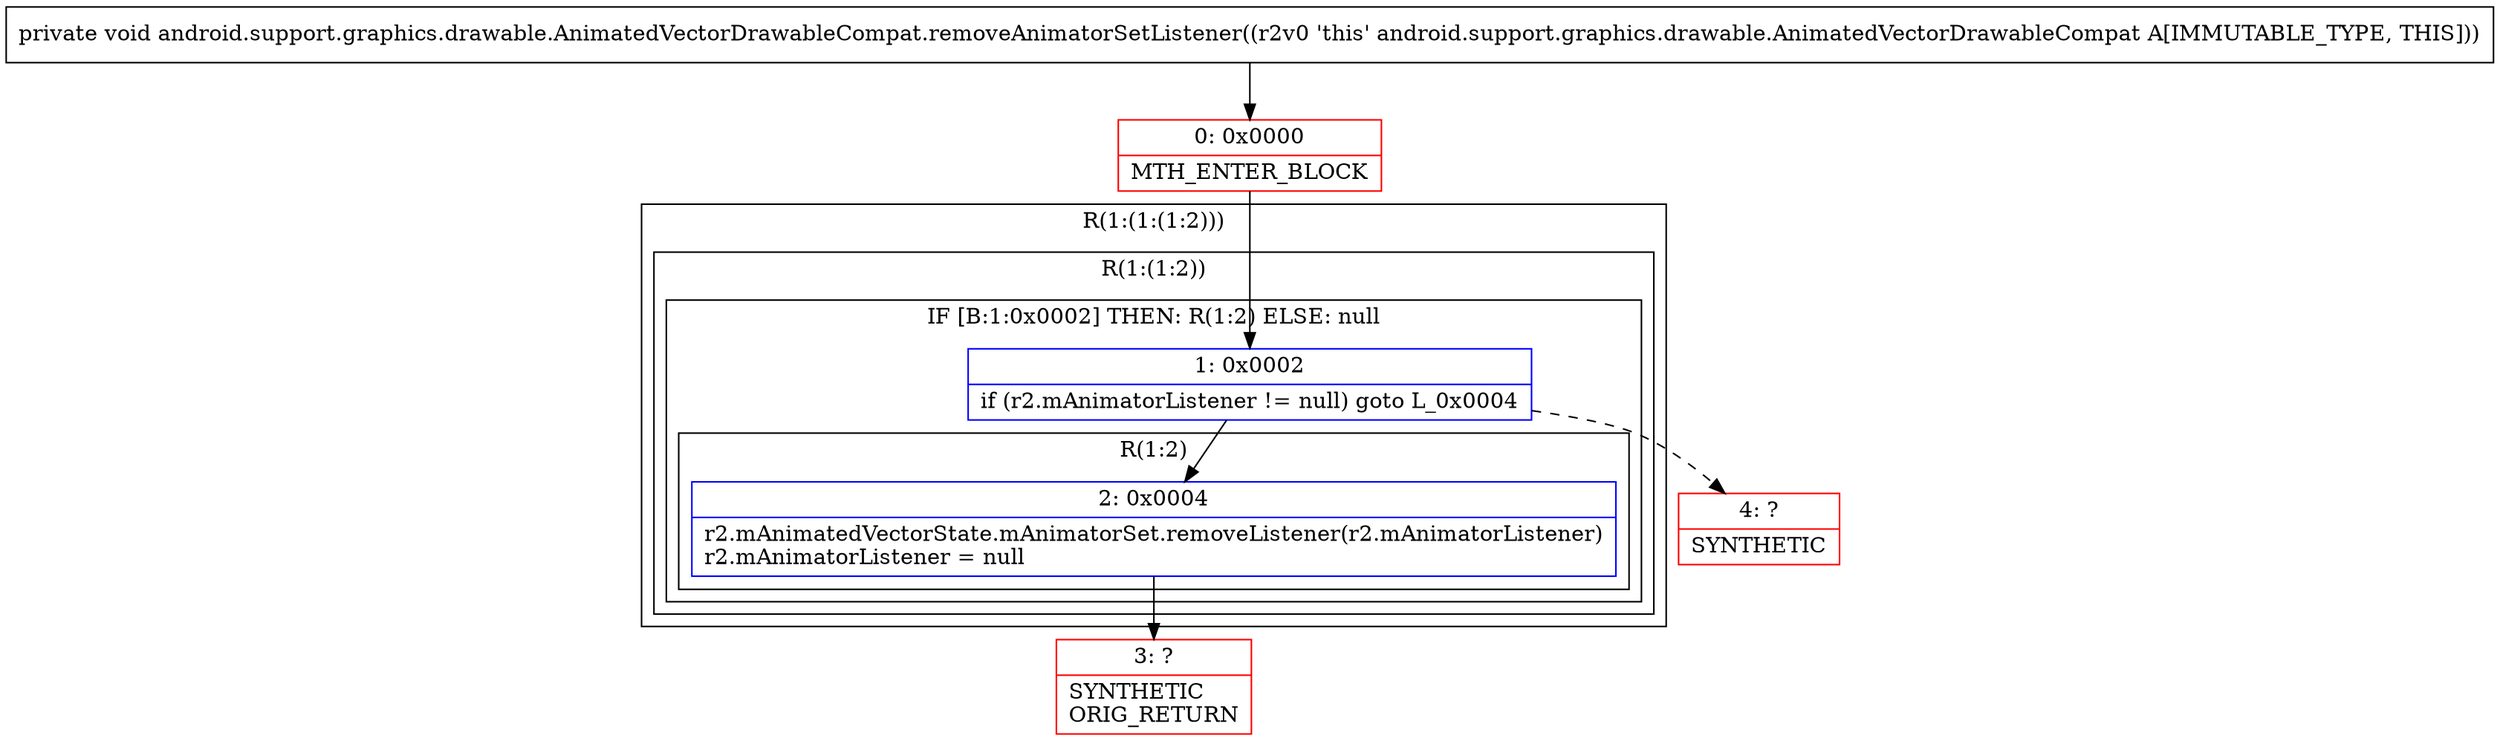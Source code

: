 digraph "CFG forandroid.support.graphics.drawable.AnimatedVectorDrawableCompat.removeAnimatorSetListener()V" {
subgraph cluster_Region_1940450300 {
label = "R(1:(1:(1:2)))";
node [shape=record,color=blue];
subgraph cluster_Region_750084406 {
label = "R(1:(1:2))";
node [shape=record,color=blue];
subgraph cluster_IfRegion_1657730475 {
label = "IF [B:1:0x0002] THEN: R(1:2) ELSE: null";
node [shape=record,color=blue];
Node_1 [shape=record,label="{1\:\ 0x0002|if (r2.mAnimatorListener != null) goto L_0x0004\l}"];
subgraph cluster_Region_1562153589 {
label = "R(1:2)";
node [shape=record,color=blue];
Node_2 [shape=record,label="{2\:\ 0x0004|r2.mAnimatedVectorState.mAnimatorSet.removeListener(r2.mAnimatorListener)\lr2.mAnimatorListener = null\l}"];
}
}
}
}
Node_0 [shape=record,color=red,label="{0\:\ 0x0000|MTH_ENTER_BLOCK\l}"];
Node_3 [shape=record,color=red,label="{3\:\ ?|SYNTHETIC\lORIG_RETURN\l}"];
Node_4 [shape=record,color=red,label="{4\:\ ?|SYNTHETIC\l}"];
MethodNode[shape=record,label="{private void android.support.graphics.drawable.AnimatedVectorDrawableCompat.removeAnimatorSetListener((r2v0 'this' android.support.graphics.drawable.AnimatedVectorDrawableCompat A[IMMUTABLE_TYPE, THIS])) }"];
MethodNode -> Node_0;
Node_1 -> Node_2;
Node_1 -> Node_4[style=dashed];
Node_2 -> Node_3;
Node_0 -> Node_1;
}

